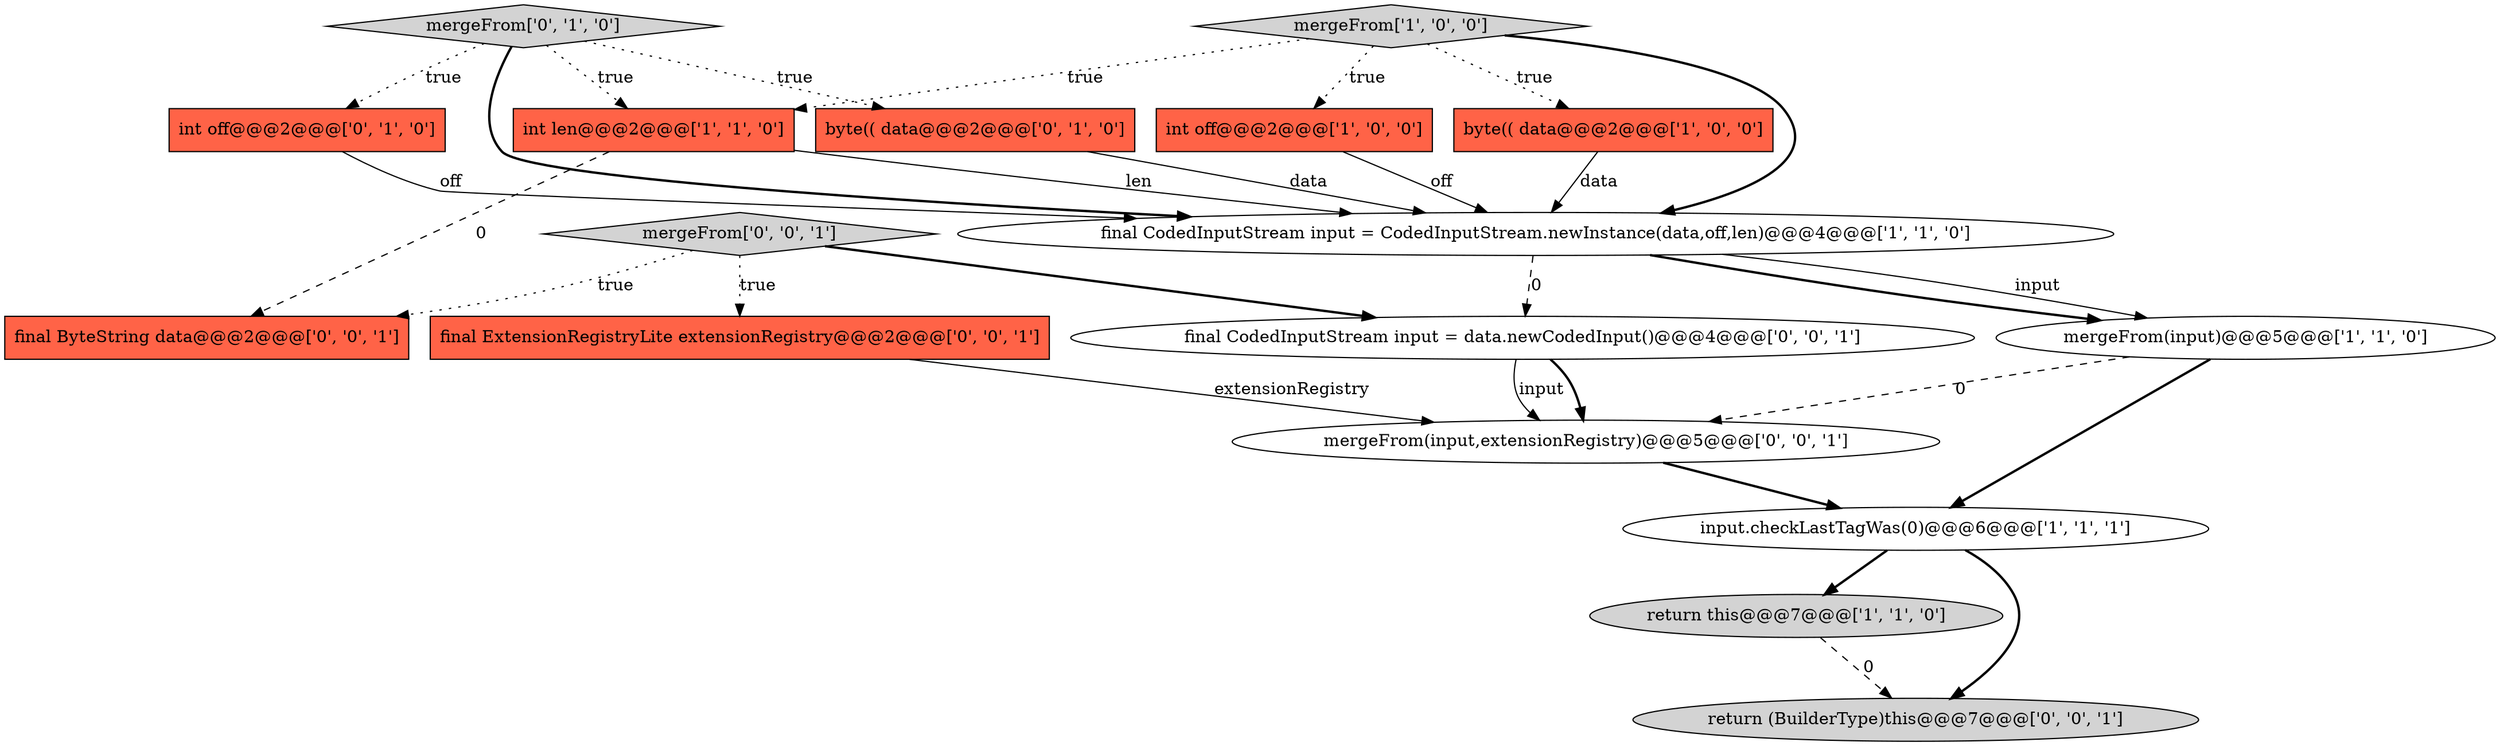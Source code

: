 digraph {
13 [style = filled, label = "final ExtensionRegistryLite extensionRegistry@@@2@@@['0', '0', '1']", fillcolor = tomato, shape = box image = "AAA0AAABBB3BBB"];
14 [style = filled, label = "return (BuilderType)this@@@7@@@['0', '0', '1']", fillcolor = lightgray, shape = ellipse image = "AAA0AAABBB3BBB"];
10 [style = filled, label = "int off@@@2@@@['0', '1', '0']", fillcolor = tomato, shape = box image = "AAA0AAABBB2BBB"];
8 [style = filled, label = "mergeFrom['0', '1', '0']", fillcolor = lightgray, shape = diamond image = "AAA0AAABBB2BBB"];
1 [style = filled, label = "return this@@@7@@@['1', '1', '0']", fillcolor = lightgray, shape = ellipse image = "AAA0AAABBB1BBB"];
9 [style = filled, label = "byte(( data@@@2@@@['0', '1', '0']", fillcolor = tomato, shape = box image = "AAA0AAABBB2BBB"];
3 [style = filled, label = "final CodedInputStream input = CodedInputStream.newInstance(data,off,len)@@@4@@@['1', '1', '0']", fillcolor = white, shape = ellipse image = "AAA0AAABBB1BBB"];
0 [style = filled, label = "int off@@@2@@@['1', '0', '0']", fillcolor = tomato, shape = box image = "AAA0AAABBB1BBB"];
11 [style = filled, label = "mergeFrom['0', '0', '1']", fillcolor = lightgray, shape = diamond image = "AAA0AAABBB3BBB"];
15 [style = filled, label = "final ByteString data@@@2@@@['0', '0', '1']", fillcolor = tomato, shape = box image = "AAA0AAABBB3BBB"];
16 [style = filled, label = "final CodedInputStream input = data.newCodedInput()@@@4@@@['0', '0', '1']", fillcolor = white, shape = ellipse image = "AAA0AAABBB3BBB"];
4 [style = filled, label = "input.checkLastTagWas(0)@@@6@@@['1', '1', '1']", fillcolor = white, shape = ellipse image = "AAA0AAABBB1BBB"];
6 [style = filled, label = "byte(( data@@@2@@@['1', '0', '0']", fillcolor = tomato, shape = box image = "AAA0AAABBB1BBB"];
5 [style = filled, label = "mergeFrom(input)@@@5@@@['1', '1', '0']", fillcolor = white, shape = ellipse image = "AAA0AAABBB1BBB"];
7 [style = filled, label = "int len@@@2@@@['1', '1', '0']", fillcolor = tomato, shape = box image = "AAA0AAABBB1BBB"];
2 [style = filled, label = "mergeFrom['1', '0', '0']", fillcolor = lightgray, shape = diamond image = "AAA0AAABBB1BBB"];
12 [style = filled, label = "mergeFrom(input,extensionRegistry)@@@5@@@['0', '0', '1']", fillcolor = white, shape = ellipse image = "AAA0AAABBB3BBB"];
8->10 [style = dotted, label="true"];
7->15 [style = dashed, label="0"];
6->3 [style = solid, label="data"];
10->3 [style = solid, label="off"];
3->16 [style = dashed, label="0"];
3->5 [style = solid, label="input"];
12->4 [style = bold, label=""];
1->14 [style = dashed, label="0"];
2->6 [style = dotted, label="true"];
11->16 [style = bold, label=""];
8->7 [style = dotted, label="true"];
3->5 [style = bold, label=""];
5->4 [style = bold, label=""];
8->3 [style = bold, label=""];
4->1 [style = bold, label=""];
2->3 [style = bold, label=""];
16->12 [style = bold, label=""];
0->3 [style = solid, label="off"];
5->12 [style = dashed, label="0"];
11->15 [style = dotted, label="true"];
4->14 [style = bold, label=""];
13->12 [style = solid, label="extensionRegistry"];
16->12 [style = solid, label="input"];
7->3 [style = solid, label="len"];
2->0 [style = dotted, label="true"];
11->13 [style = dotted, label="true"];
2->7 [style = dotted, label="true"];
9->3 [style = solid, label="data"];
8->9 [style = dotted, label="true"];
}
